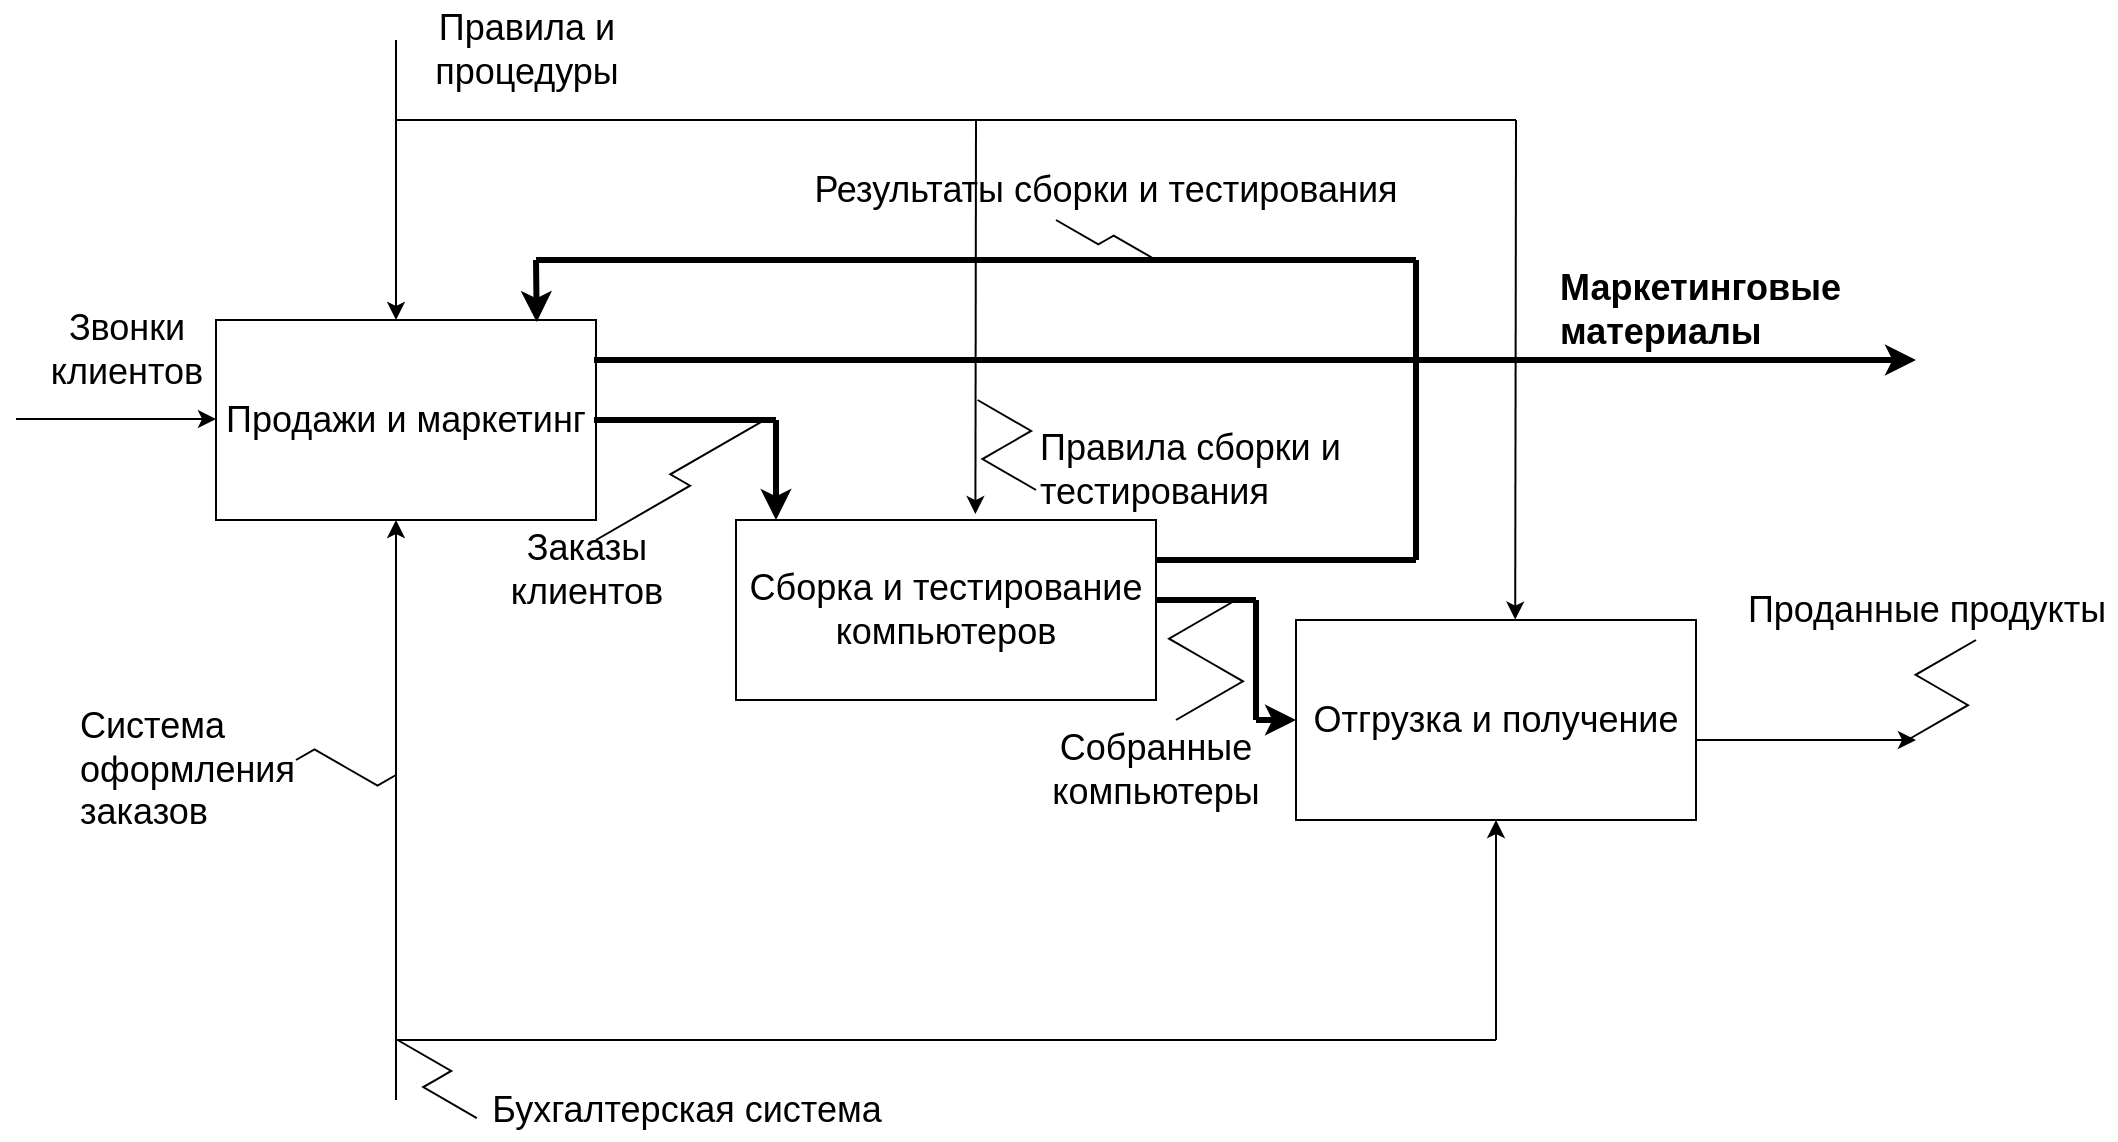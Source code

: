 <mxfile version="16.5.6" type="github">
  <diagram id="nIvAMP9YMx1Kfu5x_7on" name="Page-1">
    <mxGraphModel dx="769" dy="1120" grid="1" gridSize="10" guides="1" tooltips="1" connect="1" arrows="1" fold="1" page="1" pageScale="1" pageWidth="827" pageHeight="1169" math="0" shadow="0">
      <root>
        <mxCell id="0" />
        <mxCell id="1" parent="0" />
        <mxCell id="F5KZGXJA8MjGn-15Imxn-2" value="Продажи и маркетинг" style="rounded=0;whiteSpace=wrap;html=1;fontSize=18;" parent="1" vertex="1">
          <mxGeometry x="200" y="300" width="190" height="100" as="geometry" />
        </mxCell>
        <mxCell id="F5KZGXJA8MjGn-15Imxn-3" value="" style="endArrow=classic;html=1;rounded=0;fontSize=18;" parent="1" edge="1">
          <mxGeometry width="50" height="50" relative="1" as="geometry">
            <mxPoint x="100" y="349.5" as="sourcePoint" />
            <mxPoint x="200" y="349.5" as="targetPoint" />
          </mxGeometry>
        </mxCell>
        <mxCell id="F5KZGXJA8MjGn-15Imxn-4" value="Звонки&lt;br&gt;клиентов" style="text;html=1;align=center;verticalAlign=middle;resizable=0;points=[];autosize=1;strokeColor=none;fillColor=none;fontSize=18;" parent="1" vertex="1">
          <mxGeometry x="110" y="290" width="90" height="50" as="geometry" />
        </mxCell>
        <mxCell id="F5KZGXJA8MjGn-15Imxn-5" value="" style="endArrow=classic;html=1;rounded=0;fontSize=18;" parent="1" edge="1">
          <mxGeometry width="50" height="50" relative="1" as="geometry">
            <mxPoint x="290" y="160" as="sourcePoint" />
            <mxPoint x="290" y="300" as="targetPoint" />
          </mxGeometry>
        </mxCell>
        <mxCell id="F5KZGXJA8MjGn-15Imxn-6" value="Правила и&lt;br&gt;процедуры" style="text;html=1;align=center;verticalAlign=middle;resizable=0;points=[];autosize=1;strokeColor=none;fillColor=none;fontSize=18;" parent="1" vertex="1">
          <mxGeometry x="300" y="140" width="110" height="50" as="geometry" />
        </mxCell>
        <mxCell id="F5KZGXJA8MjGn-15Imxn-8" value="" style="endArrow=none;html=1;rounded=0;fontSize=18;" parent="1" edge="1">
          <mxGeometry width="50" height="50" relative="1" as="geometry">
            <mxPoint x="290" y="200" as="sourcePoint" />
            <mxPoint x="850" y="200" as="targetPoint" />
          </mxGeometry>
        </mxCell>
        <mxCell id="F5KZGXJA8MjGn-15Imxn-9" value="" style="endArrow=none;html=1;rounded=0;fontSize=18;strokeWidth=3;" parent="1" edge="1">
          <mxGeometry width="50" height="50" relative="1" as="geometry">
            <mxPoint x="389" y="350" as="sourcePoint" />
            <mxPoint x="480" y="350" as="targetPoint" />
          </mxGeometry>
        </mxCell>
        <mxCell id="F5KZGXJA8MjGn-15Imxn-10" value="" style="endArrow=classic;html=1;rounded=0;fontSize=18;strokeWidth=3;" parent="1" edge="1">
          <mxGeometry width="50" height="50" relative="1" as="geometry">
            <mxPoint x="480" y="350" as="sourcePoint" />
            <mxPoint x="480" y="400" as="targetPoint" />
          </mxGeometry>
        </mxCell>
        <mxCell id="F5KZGXJA8MjGn-15Imxn-11" value="" style="edgeStyle=isometricEdgeStyle;endArrow=none;html=1;rounded=0;fontSize=18;" parent="1" edge="1">
          <mxGeometry width="50" height="100" relative="1" as="geometry">
            <mxPoint x="390" y="410" as="sourcePoint" />
            <mxPoint x="474.2" y="350" as="targetPoint" />
          </mxGeometry>
        </mxCell>
        <mxCell id="F5KZGXJA8MjGn-15Imxn-12" value="Заказы&lt;br&gt;клиентов" style="text;html=1;align=center;verticalAlign=middle;resizable=0;points=[];autosize=1;strokeColor=none;fillColor=none;fontSize=18;" parent="1" vertex="1">
          <mxGeometry x="340" y="400" width="90" height="50" as="geometry" />
        </mxCell>
        <mxCell id="F5KZGXJA8MjGn-15Imxn-13" value="Сборка и тестирование&lt;br&gt;компьютеров" style="rounded=0;whiteSpace=wrap;html=1;fontSize=18;" parent="1" vertex="1">
          <mxGeometry x="460" y="400" width="210" height="90" as="geometry" />
        </mxCell>
        <mxCell id="F5KZGXJA8MjGn-15Imxn-14" value="" style="endArrow=classic;html=1;rounded=0;fontSize=18;entryX=0.57;entryY=-0.033;entryDx=0;entryDy=0;entryPerimeter=0;" parent="1" target="F5KZGXJA8MjGn-15Imxn-13" edge="1">
          <mxGeometry width="50" height="50" relative="1" as="geometry">
            <mxPoint x="580" y="200" as="sourcePoint" />
            <mxPoint x="630" y="190" as="targetPoint" />
          </mxGeometry>
        </mxCell>
        <mxCell id="F5KZGXJA8MjGn-15Imxn-15" value="Правила сборки и &lt;br&gt;тестирования" style="text;html=1;align=left;verticalAlign=middle;resizable=0;points=[];autosize=1;strokeColor=none;fillColor=none;fontSize=18;" parent="1" vertex="1">
          <mxGeometry x="610" y="350" width="170" height="50" as="geometry" />
        </mxCell>
        <mxCell id="F5KZGXJA8MjGn-15Imxn-16" value="" style="endArrow=none;html=1;rounded=0;fontSize=18;strokeWidth=3;" parent="1" edge="1">
          <mxGeometry width="50" height="50" relative="1" as="geometry">
            <mxPoint x="670" y="440" as="sourcePoint" />
            <mxPoint x="720" y="440" as="targetPoint" />
          </mxGeometry>
        </mxCell>
        <mxCell id="F5KZGXJA8MjGn-15Imxn-17" value="" style="endArrow=none;html=1;rounded=0;fontSize=18;strokeWidth=3;" parent="1" edge="1">
          <mxGeometry width="50" height="50" relative="1" as="geometry">
            <mxPoint x="720" y="500" as="sourcePoint" />
            <mxPoint x="720" y="440" as="targetPoint" />
          </mxGeometry>
        </mxCell>
        <mxCell id="F5KZGXJA8MjGn-15Imxn-18" value="" style="endArrow=classic;html=1;rounded=0;fontSize=18;strokeWidth=3;" parent="1" edge="1">
          <mxGeometry width="50" height="50" relative="1" as="geometry">
            <mxPoint x="720" y="500" as="sourcePoint" />
            <mxPoint x="740" y="500" as="targetPoint" />
          </mxGeometry>
        </mxCell>
        <mxCell id="F5KZGXJA8MjGn-15Imxn-19" value="Отгрузка и получение" style="rounded=0;whiteSpace=wrap;html=1;fontSize=18;align=center;verticalAlign=middle;" parent="1" vertex="1">
          <mxGeometry x="740" y="450" width="200" height="100" as="geometry" />
        </mxCell>
        <mxCell id="F5KZGXJA8MjGn-15Imxn-20" value="" style="endArrow=classic;html=1;rounded=0;fontSize=18;entryX=0.548;entryY=-0.002;entryDx=0;entryDy=0;entryPerimeter=0;" parent="1" target="F5KZGXJA8MjGn-15Imxn-19" edge="1">
          <mxGeometry width="50" height="50" relative="1" as="geometry">
            <mxPoint x="850" y="200" as="sourcePoint" />
            <mxPoint x="900" y="190" as="targetPoint" />
          </mxGeometry>
        </mxCell>
        <mxCell id="F5KZGXJA8MjGn-15Imxn-21" value="" style="edgeStyle=isometricEdgeStyle;endArrow=none;html=1;rounded=0;fontSize=18;" parent="1" edge="1">
          <mxGeometry width="50" height="100" relative="1" as="geometry">
            <mxPoint x="680" y="500" as="sourcePoint" />
            <mxPoint x="710" y="440" as="targetPoint" />
          </mxGeometry>
        </mxCell>
        <mxCell id="F5KZGXJA8MjGn-15Imxn-22" value="Собранные компьютеры" style="text;html=1;strokeColor=none;fillColor=none;align=center;verticalAlign=middle;whiteSpace=wrap;rounded=0;fontSize=18;" parent="1" vertex="1">
          <mxGeometry x="640" y="510" width="60" height="30" as="geometry" />
        </mxCell>
        <mxCell id="F5KZGXJA8MjGn-15Imxn-24" value="" style="endArrow=classic;html=1;rounded=0;fontSize=18;" parent="1" edge="1">
          <mxGeometry width="50" height="50" relative="1" as="geometry">
            <mxPoint x="290" y="690" as="sourcePoint" />
            <mxPoint x="290" y="400" as="targetPoint" />
          </mxGeometry>
        </mxCell>
        <mxCell id="F5KZGXJA8MjGn-15Imxn-25" value="Система &lt;br&gt;оформления &lt;br&gt;заказов" style="text;html=1;align=left;verticalAlign=middle;resizable=0;points=[];autosize=1;strokeColor=none;fillColor=none;fontSize=18;" parent="1" vertex="1">
          <mxGeometry x="130" y="490" width="120" height="70" as="geometry" />
        </mxCell>
        <mxCell id="F5KZGXJA8MjGn-15Imxn-26" value="" style="endArrow=classic;html=1;rounded=0;fontSize=18;" parent="1" edge="1">
          <mxGeometry width="50" height="50" relative="1" as="geometry">
            <mxPoint x="940" y="510" as="sourcePoint" />
            <mxPoint x="1050" y="510" as="targetPoint" />
          </mxGeometry>
        </mxCell>
        <mxCell id="F5KZGXJA8MjGn-15Imxn-31" value="" style="edgeStyle=isometricEdgeStyle;endArrow=none;html=1;rounded=0;fontSize=18;align=center;" parent="1" edge="1">
          <mxGeometry width="50" height="100" relative="1" as="geometry">
            <mxPoint x="1045.8" y="510" as="sourcePoint" />
            <mxPoint x="1080" y="460" as="targetPoint" />
          </mxGeometry>
        </mxCell>
        <mxCell id="F5KZGXJA8MjGn-15Imxn-32" value="Проданные продукты" style="text;html=1;align=center;verticalAlign=middle;resizable=0;points=[];autosize=1;strokeColor=none;fillColor=none;fontSize=18;" parent="1" vertex="1">
          <mxGeometry x="960" y="430" width="190" height="30" as="geometry" />
        </mxCell>
        <mxCell id="F5KZGXJA8MjGn-15Imxn-34" value="" style="endArrow=none;html=1;rounded=0;fontSize=18;align=center;" parent="1" edge="1">
          <mxGeometry width="50" height="50" relative="1" as="geometry">
            <mxPoint x="290" y="660" as="sourcePoint" />
            <mxPoint x="840" y="660" as="targetPoint" />
          </mxGeometry>
        </mxCell>
        <mxCell id="F5KZGXJA8MjGn-15Imxn-35" value="" style="endArrow=classic;html=1;rounded=0;fontSize=18;align=center;entryX=0.5;entryY=1;entryDx=0;entryDy=0;" parent="1" target="F5KZGXJA8MjGn-15Imxn-19" edge="1">
          <mxGeometry width="50" height="50" relative="1" as="geometry">
            <mxPoint x="840" y="660" as="sourcePoint" />
            <mxPoint x="940" y="570" as="targetPoint" />
          </mxGeometry>
        </mxCell>
        <mxCell id="F5KZGXJA8MjGn-15Imxn-36" value="Бухгалтерская система" style="text;html=1;align=center;verticalAlign=middle;resizable=0;points=[];autosize=1;strokeColor=none;fillColor=none;fontSize=18;" parent="1" vertex="1">
          <mxGeometry x="330" y="680" width="210" height="30" as="geometry" />
        </mxCell>
        <mxCell id="Z-7V14JrewqQ6Ap5A08Y-1" value="" style="edgeStyle=isometricEdgeStyle;endArrow=none;html=1;rounded=0;fontSize=18;" edge="1" parent="1">
          <mxGeometry width="50" height="100" relative="1" as="geometry">
            <mxPoint x="240" y="520" as="sourcePoint" />
            <mxPoint x="290" y="527.5" as="targetPoint" />
          </mxGeometry>
        </mxCell>
        <mxCell id="Z-7V14JrewqQ6Ap5A08Y-2" value="" style="edgeStyle=isometricEdgeStyle;endArrow=none;html=1;elbow=vertical;rounded=0;exitX=0.002;exitY=0.634;exitDx=0;exitDy=0;exitPerimeter=0;" edge="1" parent="1" source="F5KZGXJA8MjGn-15Imxn-36">
          <mxGeometry width="50" height="100" relative="1" as="geometry">
            <mxPoint x="240.8" y="760" as="sourcePoint" />
            <mxPoint x="290.8" y="660" as="targetPoint" />
          </mxGeometry>
        </mxCell>
        <mxCell id="Z-7V14JrewqQ6Ap5A08Y-3" value="" style="edgeStyle=isometricEdgeStyle;endArrow=none;html=1;elbow=vertical;rounded=0;" edge="1" parent="1">
          <mxGeometry width="50" height="100" relative="1" as="geometry">
            <mxPoint x="610" y="385" as="sourcePoint" />
            <mxPoint x="580.8" y="340" as="targetPoint" />
          </mxGeometry>
        </mxCell>
        <mxCell id="Z-7V14JrewqQ6Ap5A08Y-4" value="" style="endArrow=classic;html=1;rounded=0;strokeWidth=3;" edge="1" parent="1">
          <mxGeometry width="50" height="50" relative="1" as="geometry">
            <mxPoint x="389" y="320" as="sourcePoint" />
            <mxPoint x="1050" y="320" as="targetPoint" />
          </mxGeometry>
        </mxCell>
        <mxCell id="Z-7V14JrewqQ6Ap5A08Y-5" value="" style="endArrow=none;html=1;rounded=0;strokeWidth=3;" edge="1" parent="1">
          <mxGeometry width="50" height="50" relative="1" as="geometry">
            <mxPoint x="670" y="420" as="sourcePoint" />
            <mxPoint x="800" y="420" as="targetPoint" />
          </mxGeometry>
        </mxCell>
        <mxCell id="Z-7V14JrewqQ6Ap5A08Y-6" value="" style="endArrow=none;html=1;rounded=0;strokeWidth=3;" edge="1" parent="1">
          <mxGeometry width="50" height="50" relative="1" as="geometry">
            <mxPoint x="800" y="420" as="sourcePoint" />
            <mxPoint x="800" y="270" as="targetPoint" />
          </mxGeometry>
        </mxCell>
        <mxCell id="Z-7V14JrewqQ6Ap5A08Y-7" value="" style="endArrow=none;html=1;rounded=0;strokeWidth=3;" edge="1" parent="1">
          <mxGeometry width="50" height="50" relative="1" as="geometry">
            <mxPoint x="360" y="270" as="sourcePoint" />
            <mxPoint x="800" y="270" as="targetPoint" />
          </mxGeometry>
        </mxCell>
        <mxCell id="Z-7V14JrewqQ6Ap5A08Y-8" value="" style="endArrow=classic;html=1;rounded=0;strokeWidth=3;entryX=0.844;entryY=0.01;entryDx=0;entryDy=0;entryPerimeter=0;" edge="1" parent="1" target="F5KZGXJA8MjGn-15Imxn-2">
          <mxGeometry width="50" height="50" relative="1" as="geometry">
            <mxPoint x="360" y="270" as="sourcePoint" />
            <mxPoint x="410" y="220" as="targetPoint" />
          </mxGeometry>
        </mxCell>
        <mxCell id="Z-7V14JrewqQ6Ap5A08Y-9" value="" style="edgeStyle=isometricEdgeStyle;endArrow=none;html=1;elbow=vertical;rounded=0;strokeWidth=1;" edge="1" parent="1">
          <mxGeometry width="50" height="100" relative="1" as="geometry">
            <mxPoint x="670" y="270" as="sourcePoint" />
            <mxPoint x="620" y="250" as="targetPoint" />
          </mxGeometry>
        </mxCell>
        <mxCell id="Z-7V14JrewqQ6Ap5A08Y-10" value="Результаты сборки и тестирования" style="text;html=1;strokeColor=none;fillColor=none;align=center;verticalAlign=middle;whiteSpace=wrap;rounded=0;fontSize=18;" vertex="1" parent="1">
          <mxGeometry x="490" y="220" width="310" height="30" as="geometry" />
        </mxCell>
        <mxCell id="Z-7V14JrewqQ6Ap5A08Y-11" value="Маркетинговые материалы" style="text;html=1;strokeColor=none;fillColor=none;align=left;verticalAlign=middle;whiteSpace=wrap;rounded=0;fontSize=18;fontStyle=1" vertex="1" parent="1">
          <mxGeometry x="870" y="280" width="60" height="30" as="geometry" />
        </mxCell>
      </root>
    </mxGraphModel>
  </diagram>
</mxfile>
